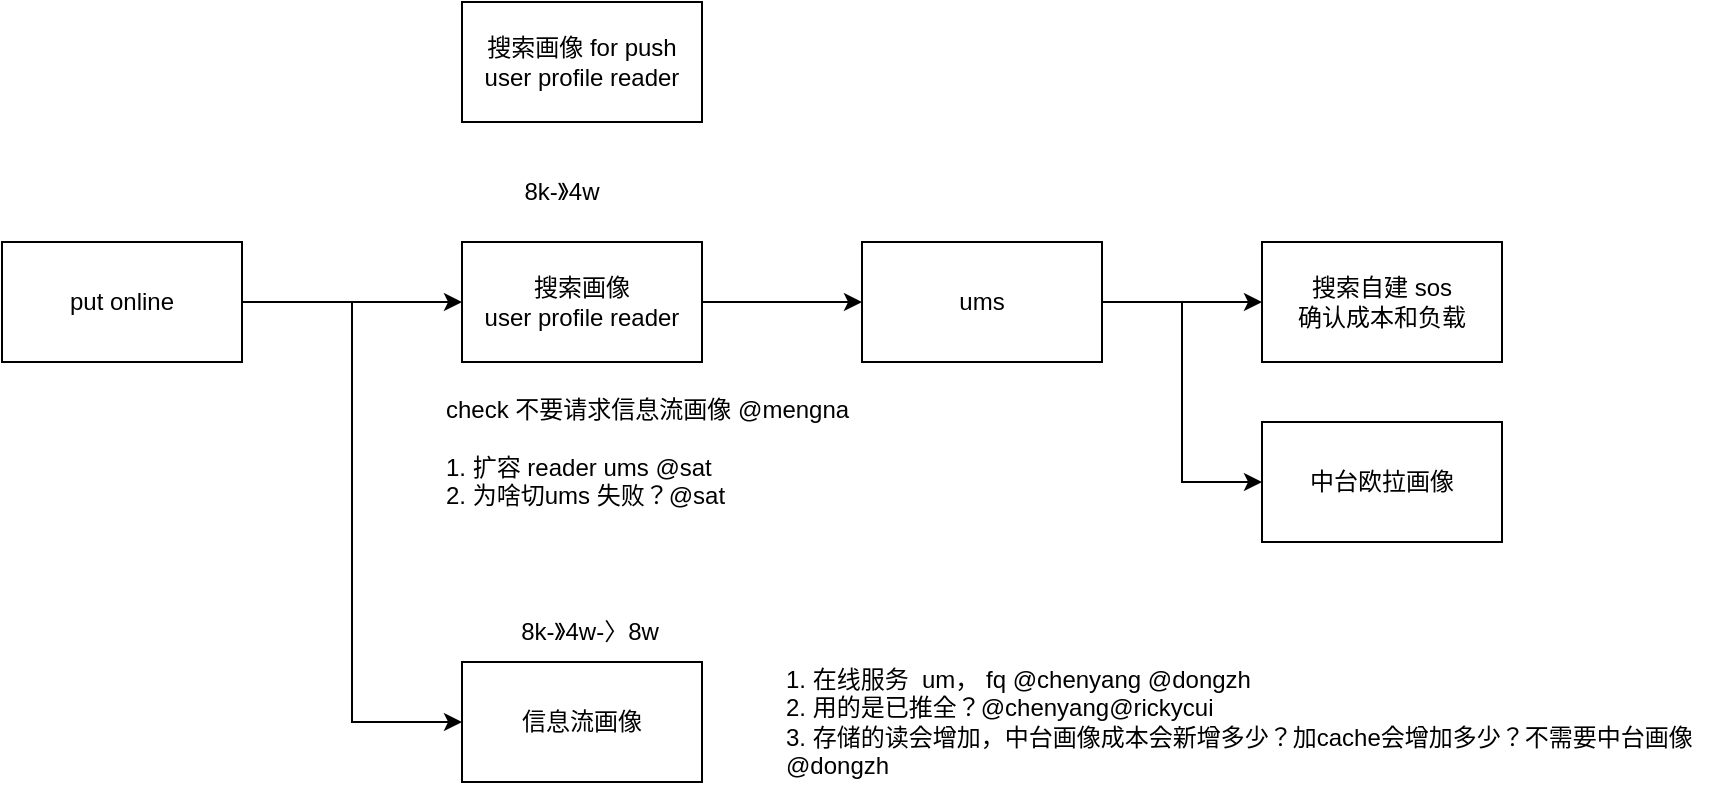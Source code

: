 <mxfile version="26.0.2">
  <diagram name="第 1 页" id="U248yt8JKovHNuukocM4">
    <mxGraphModel dx="994" dy="587" grid="1" gridSize="10" guides="1" tooltips="1" connect="1" arrows="1" fold="1" page="1" pageScale="1" pageWidth="827" pageHeight="1169" math="0" shadow="0">
      <root>
        <mxCell id="0" />
        <mxCell id="1" parent="0" />
        <mxCell id="bnM7TaK5tYBboMlZSGVB-3" value="" style="edgeStyle=orthogonalEdgeStyle;rounded=0;orthogonalLoop=1;jettySize=auto;html=1;" edge="1" parent="1" source="bnM7TaK5tYBboMlZSGVB-1" target="bnM7TaK5tYBboMlZSGVB-2">
          <mxGeometry relative="1" as="geometry" />
        </mxCell>
        <mxCell id="bnM7TaK5tYBboMlZSGVB-17" style="edgeStyle=orthogonalEdgeStyle;rounded=0;orthogonalLoop=1;jettySize=auto;html=1;exitX=1;exitY=0.5;exitDx=0;exitDy=0;entryX=0;entryY=0.5;entryDx=0;entryDy=0;" edge="1" parent="1" source="bnM7TaK5tYBboMlZSGVB-1" target="bnM7TaK5tYBboMlZSGVB-14">
          <mxGeometry relative="1" as="geometry" />
        </mxCell>
        <mxCell id="bnM7TaK5tYBboMlZSGVB-1" value="put online" style="rounded=0;whiteSpace=wrap;html=1;" vertex="1" parent="1">
          <mxGeometry x="170" y="200" width="120" height="60" as="geometry" />
        </mxCell>
        <mxCell id="bnM7TaK5tYBboMlZSGVB-6" value="" style="edgeStyle=orthogonalEdgeStyle;rounded=0;orthogonalLoop=1;jettySize=auto;html=1;" edge="1" parent="1" source="bnM7TaK5tYBboMlZSGVB-2" target="bnM7TaK5tYBboMlZSGVB-5">
          <mxGeometry relative="1" as="geometry" />
        </mxCell>
        <mxCell id="bnM7TaK5tYBboMlZSGVB-2" value="搜索画像&lt;div&gt;user profile reader&lt;/div&gt;" style="rounded=0;whiteSpace=wrap;html=1;" vertex="1" parent="1">
          <mxGeometry x="400" y="200" width="120" height="60" as="geometry" />
        </mxCell>
        <mxCell id="bnM7TaK5tYBboMlZSGVB-4" value="8k-》4w" style="text;html=1;align=center;verticalAlign=middle;whiteSpace=wrap;rounded=0;" vertex="1" parent="1">
          <mxGeometry x="420" y="160" width="60" height="30" as="geometry" />
        </mxCell>
        <mxCell id="bnM7TaK5tYBboMlZSGVB-9" value="" style="edgeStyle=orthogonalEdgeStyle;rounded=0;orthogonalLoop=1;jettySize=auto;html=1;" edge="1" parent="1" source="bnM7TaK5tYBboMlZSGVB-5" target="bnM7TaK5tYBboMlZSGVB-8">
          <mxGeometry relative="1" as="geometry" />
        </mxCell>
        <mxCell id="bnM7TaK5tYBboMlZSGVB-13" style="edgeStyle=orthogonalEdgeStyle;rounded=0;orthogonalLoop=1;jettySize=auto;html=1;exitX=1;exitY=0.5;exitDx=0;exitDy=0;entryX=0;entryY=0.5;entryDx=0;entryDy=0;" edge="1" parent="1" source="bnM7TaK5tYBboMlZSGVB-5" target="bnM7TaK5tYBboMlZSGVB-12">
          <mxGeometry relative="1" as="geometry" />
        </mxCell>
        <mxCell id="bnM7TaK5tYBboMlZSGVB-5" value="ums" style="rounded=0;whiteSpace=wrap;html=1;" vertex="1" parent="1">
          <mxGeometry x="600" y="200" width="120" height="60" as="geometry" />
        </mxCell>
        <mxCell id="bnM7TaK5tYBboMlZSGVB-7" value="check 不要请求信息流画像 @mengna&lt;div&gt;&lt;br&gt;&lt;/div&gt;&lt;div&gt;1. 扩容 reader ums @sat&lt;/div&gt;&lt;div&gt;2. 为啥切ums 失败？@sat&lt;/div&gt;" style="text;html=1;align=left;verticalAlign=middle;whiteSpace=wrap;rounded=0;" vertex="1" parent="1">
          <mxGeometry x="390" y="290" width="236" height="30" as="geometry" />
        </mxCell>
        <mxCell id="bnM7TaK5tYBboMlZSGVB-8" value="搜索自建 sos&lt;div&gt;确认成本和负载&lt;/div&gt;" style="rounded=0;whiteSpace=wrap;html=1;" vertex="1" parent="1">
          <mxGeometry x="800" y="200" width="120" height="60" as="geometry" />
        </mxCell>
        <mxCell id="bnM7TaK5tYBboMlZSGVB-10" value="搜索画像 for push&lt;div&gt;user profile reader&lt;/div&gt;" style="rounded=0;whiteSpace=wrap;html=1;" vertex="1" parent="1">
          <mxGeometry x="400" y="80" width="120" height="60" as="geometry" />
        </mxCell>
        <mxCell id="bnM7TaK5tYBboMlZSGVB-12" value="中台欧拉画像" style="rounded=0;whiteSpace=wrap;html=1;" vertex="1" parent="1">
          <mxGeometry x="800" y="290" width="120" height="60" as="geometry" />
        </mxCell>
        <mxCell id="bnM7TaK5tYBboMlZSGVB-14" value="信息流画像" style="rounded=0;whiteSpace=wrap;html=1;" vertex="1" parent="1">
          <mxGeometry x="400" y="410" width="120" height="60" as="geometry" />
        </mxCell>
        <mxCell id="bnM7TaK5tYBboMlZSGVB-15" value="8k-》4w-〉8w" style="text;html=1;align=center;verticalAlign=middle;whiteSpace=wrap;rounded=0;" vertex="1" parent="1">
          <mxGeometry x="414" y="380" width="100" height="30" as="geometry" />
        </mxCell>
        <mxCell id="bnM7TaK5tYBboMlZSGVB-16" value="1. 在线服务&amp;nbsp; um， fq @chenyang @dongzh&lt;div&gt;2. 用的是已推全？@chenyang@rickycui&lt;/div&gt;&lt;div&gt;3. 存储的读会增加，中台画像成本会新增多少？加cache会增加多少？不需要中台画像 @dongzh&lt;/div&gt;" style="text;html=1;align=left;verticalAlign=middle;whiteSpace=wrap;rounded=0;" vertex="1" parent="1">
          <mxGeometry x="560" y="405" width="470" height="70" as="geometry" />
        </mxCell>
      </root>
    </mxGraphModel>
  </diagram>
</mxfile>
